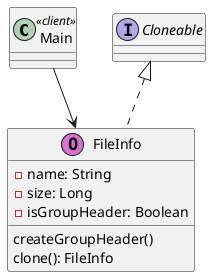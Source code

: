 @startuml
class Main <<client>>
class FileInfo <<O, orchid>> implements Cloneable {
    {field} -name: String
    {field} -size: Long
    {field} -isGroupHeader: Boolean

    {method} createGroupHeader()
    {method} clone(): FileInfo
}
Main --> FileInfo
@enduml